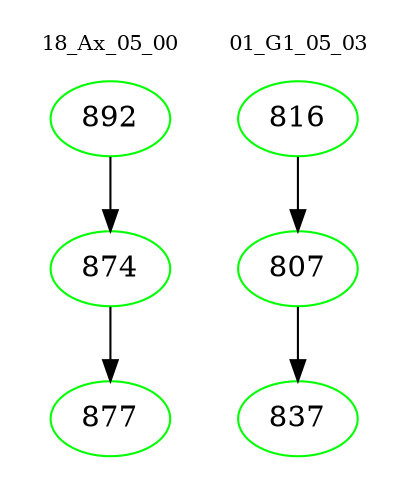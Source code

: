 digraph{
subgraph cluster_0 {
color = white
label = "18_Ax_05_00";
fontsize=10;
T0_892 [label="892", color="green"]
T0_892 -> T0_874 [color="black"]
T0_874 [label="874", color="green"]
T0_874 -> T0_877 [color="black"]
T0_877 [label="877", color="green"]
}
subgraph cluster_1 {
color = white
label = "01_G1_05_03";
fontsize=10;
T1_816 [label="816", color="green"]
T1_816 -> T1_807 [color="black"]
T1_807 [label="807", color="green"]
T1_807 -> T1_837 [color="black"]
T1_837 [label="837", color="green"]
}
}
